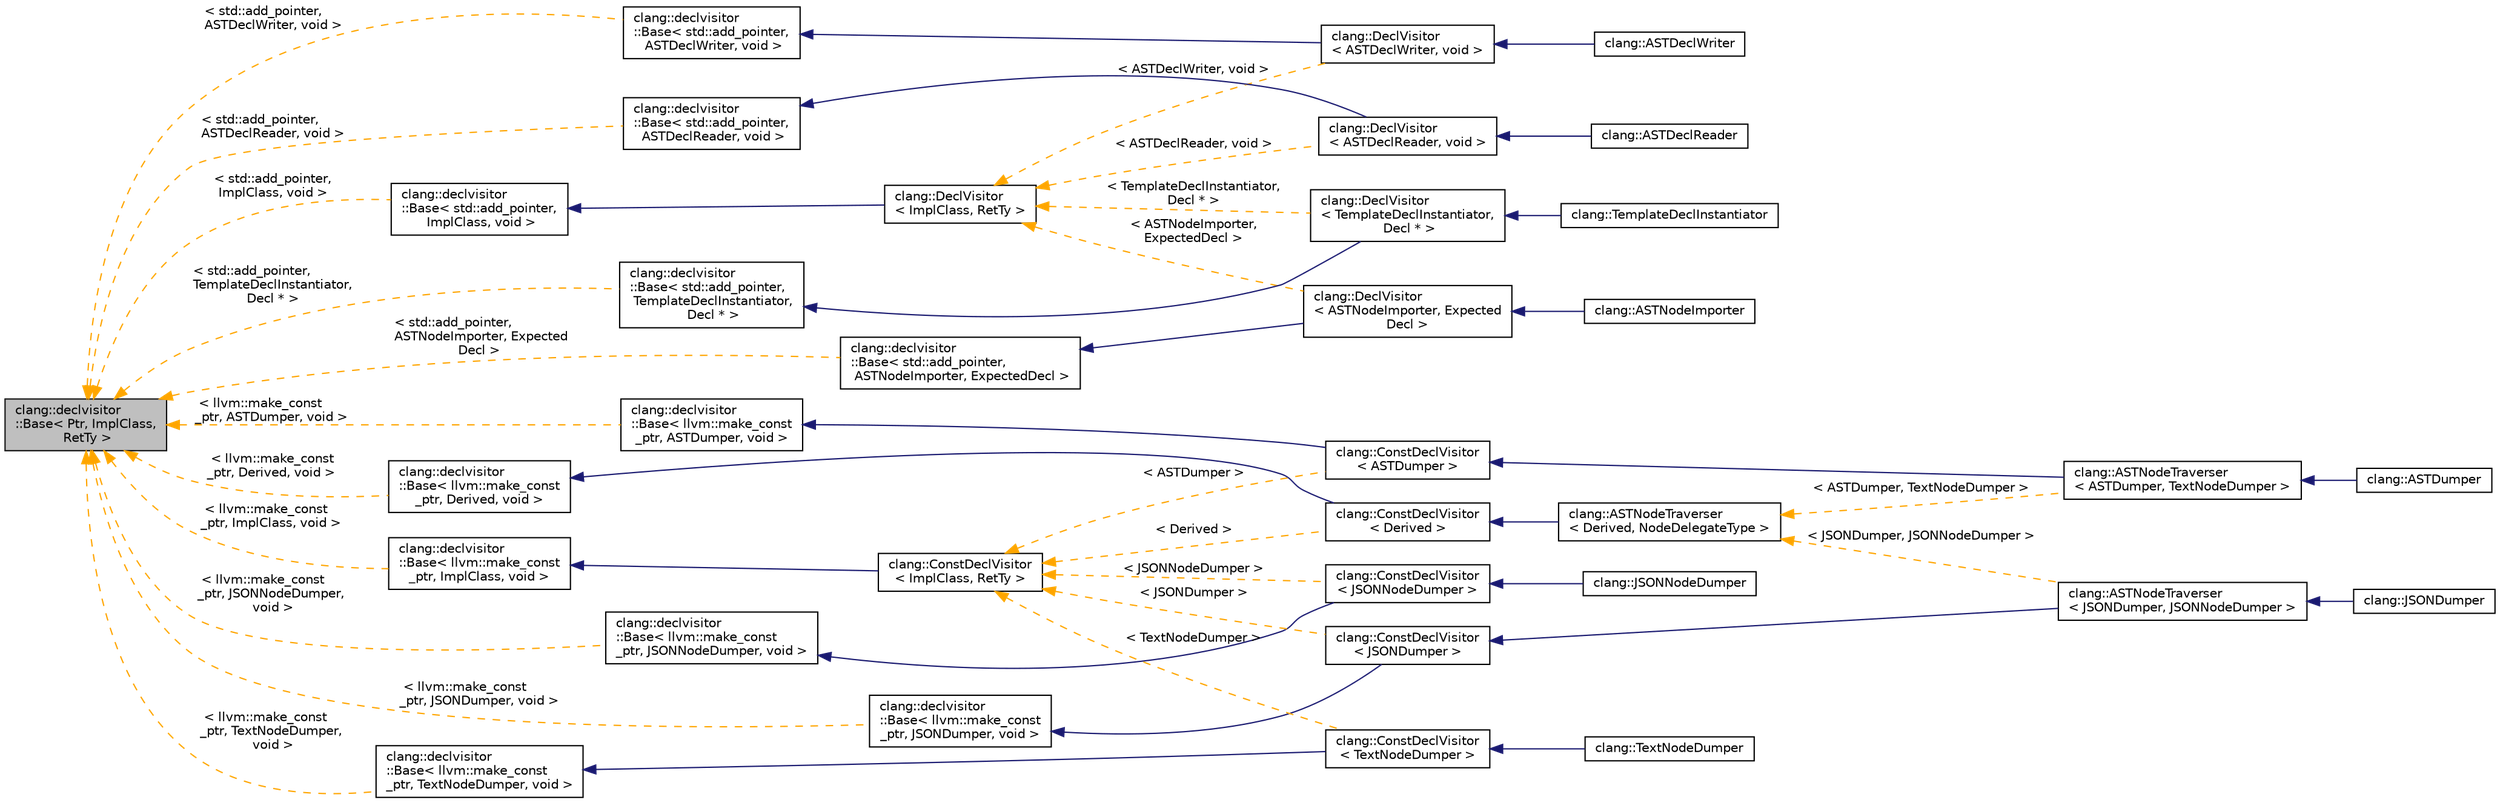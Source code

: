 digraph "clang::declvisitor::Base&lt; Ptr, ImplClass, RetTy &gt;"
{
 // LATEX_PDF_SIZE
  bgcolor="transparent";
  edge [fontname="Helvetica",fontsize="10",labelfontname="Helvetica",labelfontsize="10"];
  node [fontname="Helvetica",fontsize="10",shape=record];
  rankdir="LR";
  Node1 [label="clang::declvisitor\l::Base\< Ptr, ImplClass,\l RetTy \>",height=0.2,width=0.4,color="black", fillcolor="grey75", style="filled", fontcolor="black",tooltip="A simple visitor class that helps create declaration visitors."];
  Node1 -> Node2 [dir="back",color="orange",fontsize="10",style="dashed",label=" \< std::add_pointer,\l ImplClass, void \>" ,fontname="Helvetica"];
  Node2 [label="clang::declvisitor\l::Base\< std::add_pointer,\l ImplClass, void \>",height=0.2,width=0.4,color="black",URL="$classclang_1_1declvisitor_1_1Base.html",tooltip=" "];
  Node2 -> Node3 [dir="back",color="midnightblue",fontsize="10",style="solid",fontname="Helvetica"];
  Node3 [label="clang::DeclVisitor\l\< ImplClass, RetTy \>",height=0.2,width=0.4,color="black",URL="$classclang_1_1DeclVisitor.html",tooltip="A simple visitor class that helps create declaration visitors."];
  Node3 -> Node4 [dir="back",color="orange",fontsize="10",style="dashed",label=" \< TemplateDeclInstantiator,\l Decl * \>" ,fontname="Helvetica"];
  Node4 [label="clang::DeclVisitor\l\< TemplateDeclInstantiator,\l Decl * \>",height=0.2,width=0.4,color="black",URL="$classclang_1_1DeclVisitor.html",tooltip=" "];
  Node4 -> Node5 [dir="back",color="midnightblue",fontsize="10",style="solid",fontname="Helvetica"];
  Node5 [label="clang::TemplateDeclInstantiator",height=0.2,width=0.4,color="black",URL="$classclang_1_1TemplateDeclInstantiator.html",tooltip=" "];
  Node3 -> Node6 [dir="back",color="orange",fontsize="10",style="dashed",label=" \< ASTDeclReader, void \>" ,fontname="Helvetica"];
  Node6 [label="clang::DeclVisitor\l\< ASTDeclReader, void \>",height=0.2,width=0.4,color="black",URL="$classclang_1_1DeclVisitor.html",tooltip=" "];
  Node6 -> Node7 [dir="back",color="midnightblue",fontsize="10",style="solid",fontname="Helvetica"];
  Node7 [label="clang::ASTDeclReader",height=0.2,width=0.4,color="black",URL="$classclang_1_1ASTDeclReader.html",tooltip=" "];
  Node3 -> Node8 [dir="back",color="orange",fontsize="10",style="dashed",label=" \< ASTDeclWriter, void \>" ,fontname="Helvetica"];
  Node8 [label="clang::DeclVisitor\l\< ASTDeclWriter, void \>",height=0.2,width=0.4,color="black",URL="$classclang_1_1DeclVisitor.html",tooltip=" "];
  Node8 -> Node9 [dir="back",color="midnightblue",fontsize="10",style="solid",fontname="Helvetica"];
  Node9 [label="clang::ASTDeclWriter",height=0.2,width=0.4,color="black",URL="$classclang_1_1ASTDeclWriter.html",tooltip=" "];
  Node3 -> Node10 [dir="back",color="orange",fontsize="10",style="dashed",label=" \< ASTNodeImporter,\l ExpectedDecl \>" ,fontname="Helvetica"];
  Node10 [label="clang::DeclVisitor\l\< ASTNodeImporter, Expected\lDecl \>",height=0.2,width=0.4,color="black",URL="$classclang_1_1DeclVisitor.html",tooltip=" "];
  Node10 -> Node11 [dir="back",color="midnightblue",fontsize="10",style="solid",fontname="Helvetica"];
  Node11 [label="clang::ASTNodeImporter",height=0.2,width=0.4,color="black",URL="$classclang_1_1ASTNodeImporter.html",tooltip=" "];
  Node1 -> Node12 [dir="back",color="orange",fontsize="10",style="dashed",label=" \< llvm::make_const\l_ptr, ASTDumper, void \>" ,fontname="Helvetica"];
  Node12 [label="clang::declvisitor\l::Base\< llvm::make_const\l_ptr, ASTDumper, void \>",height=0.2,width=0.4,color="black",URL="$classclang_1_1declvisitor_1_1Base.html",tooltip=" "];
  Node12 -> Node13 [dir="back",color="midnightblue",fontsize="10",style="solid",fontname="Helvetica"];
  Node13 [label="clang::ConstDeclVisitor\l\< ASTDumper \>",height=0.2,width=0.4,color="black",URL="$classclang_1_1ConstDeclVisitor.html",tooltip=" "];
  Node13 -> Node14 [dir="back",color="midnightblue",fontsize="10",style="solid",fontname="Helvetica"];
  Node14 [label="clang::ASTNodeTraverser\l\< ASTDumper, TextNodeDumper \>",height=0.2,width=0.4,color="black",URL="$classclang_1_1ASTNodeTraverser.html",tooltip=" "];
  Node14 -> Node15 [dir="back",color="midnightblue",fontsize="10",style="solid",fontname="Helvetica"];
  Node15 [label="clang::ASTDumper",height=0.2,width=0.4,color="black",URL="$classclang_1_1ASTDumper.html",tooltip=" "];
  Node1 -> Node16 [dir="back",color="orange",fontsize="10",style="dashed",label=" \< llvm::make_const\l_ptr, JSONDumper, void \>" ,fontname="Helvetica"];
  Node16 [label="clang::declvisitor\l::Base\< llvm::make_const\l_ptr, JSONDumper, void \>",height=0.2,width=0.4,color="black",URL="$classclang_1_1declvisitor_1_1Base.html",tooltip=" "];
  Node16 -> Node17 [dir="back",color="midnightblue",fontsize="10",style="solid",fontname="Helvetica"];
  Node17 [label="clang::ConstDeclVisitor\l\< JSONDumper \>",height=0.2,width=0.4,color="black",URL="$classclang_1_1ConstDeclVisitor.html",tooltip=" "];
  Node17 -> Node18 [dir="back",color="midnightblue",fontsize="10",style="solid",fontname="Helvetica"];
  Node18 [label="clang::ASTNodeTraverser\l\< JSONDumper, JSONNodeDumper \>",height=0.2,width=0.4,color="black",URL="$classclang_1_1ASTNodeTraverser.html",tooltip=" "];
  Node18 -> Node19 [dir="back",color="midnightblue",fontsize="10",style="solid",fontname="Helvetica"];
  Node19 [label="clang::JSONDumper",height=0.2,width=0.4,color="black",URL="$classclang_1_1JSONDumper.html",tooltip=" "];
  Node1 -> Node20 [dir="back",color="orange",fontsize="10",style="dashed",label=" \< std::add_pointer,\l ASTDeclWriter, void \>" ,fontname="Helvetica"];
  Node20 [label="clang::declvisitor\l::Base\< std::add_pointer,\l ASTDeclWriter, void \>",height=0.2,width=0.4,color="black",URL="$classclang_1_1declvisitor_1_1Base.html",tooltip=" "];
  Node20 -> Node8 [dir="back",color="midnightblue",fontsize="10",style="solid",fontname="Helvetica"];
  Node1 -> Node21 [dir="back",color="orange",fontsize="10",style="dashed",label=" \< llvm::make_const\l_ptr, JSONNodeDumper,\l void \>" ,fontname="Helvetica"];
  Node21 [label="clang::declvisitor\l::Base\< llvm::make_const\l_ptr, JSONNodeDumper, void \>",height=0.2,width=0.4,color="black",URL="$classclang_1_1declvisitor_1_1Base.html",tooltip=" "];
  Node21 -> Node22 [dir="back",color="midnightblue",fontsize="10",style="solid",fontname="Helvetica"];
  Node22 [label="clang::ConstDeclVisitor\l\< JSONNodeDumper \>",height=0.2,width=0.4,color="black",URL="$classclang_1_1ConstDeclVisitor.html",tooltip=" "];
  Node22 -> Node23 [dir="back",color="midnightblue",fontsize="10",style="solid",fontname="Helvetica"];
  Node23 [label="clang::JSONNodeDumper",height=0.2,width=0.4,color="black",URL="$classclang_1_1JSONNodeDumper.html",tooltip=" "];
  Node1 -> Node24 [dir="back",color="orange",fontsize="10",style="dashed",label=" \< llvm::make_const\l_ptr, TextNodeDumper,\l void \>" ,fontname="Helvetica"];
  Node24 [label="clang::declvisitor\l::Base\< llvm::make_const\l_ptr, TextNodeDumper, void \>",height=0.2,width=0.4,color="black",URL="$classclang_1_1declvisitor_1_1Base.html",tooltip=" "];
  Node24 -> Node25 [dir="back",color="midnightblue",fontsize="10",style="solid",fontname="Helvetica"];
  Node25 [label="clang::ConstDeclVisitor\l\< TextNodeDumper \>",height=0.2,width=0.4,color="black",URL="$classclang_1_1ConstDeclVisitor.html",tooltip=" "];
  Node25 -> Node26 [dir="back",color="midnightblue",fontsize="10",style="solid",fontname="Helvetica"];
  Node26 [label="clang::TextNodeDumper",height=0.2,width=0.4,color="black",URL="$classclang_1_1TextNodeDumper.html",tooltip=" "];
  Node1 -> Node27 [dir="back",color="orange",fontsize="10",style="dashed",label=" \< llvm::make_const\l_ptr, ImplClass, void \>" ,fontname="Helvetica"];
  Node27 [label="clang::declvisitor\l::Base\< llvm::make_const\l_ptr, ImplClass, void \>",height=0.2,width=0.4,color="black",URL="$classclang_1_1declvisitor_1_1Base.html",tooltip=" "];
  Node27 -> Node28 [dir="back",color="midnightblue",fontsize="10",style="solid",fontname="Helvetica"];
  Node28 [label="clang::ConstDeclVisitor\l\< ImplClass, RetTy \>",height=0.2,width=0.4,color="black",URL="$classclang_1_1ConstDeclVisitor.html",tooltip="A simple visitor class that helps create declaration visitors."];
  Node28 -> Node22 [dir="back",color="orange",fontsize="10",style="dashed",label=" \< JSONNodeDumper \>" ,fontname="Helvetica"];
  Node28 -> Node13 [dir="back",color="orange",fontsize="10",style="dashed",label=" \< ASTDumper \>" ,fontname="Helvetica"];
  Node28 -> Node29 [dir="back",color="orange",fontsize="10",style="dashed",label=" \< Derived \>" ,fontname="Helvetica"];
  Node29 [label="clang::ConstDeclVisitor\l\< Derived \>",height=0.2,width=0.4,color="black",URL="$classclang_1_1ConstDeclVisitor.html",tooltip=" "];
  Node29 -> Node30 [dir="back",color="midnightblue",fontsize="10",style="solid",fontname="Helvetica"];
  Node30 [label="clang::ASTNodeTraverser\l\< Derived, NodeDelegateType \>",height=0.2,width=0.4,color="black",URL="$classclang_1_1ASTNodeTraverser.html",tooltip="ASTNodeTraverser traverses the Clang AST for dumping purposes."];
  Node30 -> Node18 [dir="back",color="orange",fontsize="10",style="dashed",label=" \< JSONDumper, JSONNodeDumper \>" ,fontname="Helvetica"];
  Node30 -> Node14 [dir="back",color="orange",fontsize="10",style="dashed",label=" \< ASTDumper, TextNodeDumper \>" ,fontname="Helvetica"];
  Node28 -> Node17 [dir="back",color="orange",fontsize="10",style="dashed",label=" \< JSONDumper \>" ,fontname="Helvetica"];
  Node28 -> Node25 [dir="back",color="orange",fontsize="10",style="dashed",label=" \< TextNodeDumper \>" ,fontname="Helvetica"];
  Node1 -> Node31 [dir="back",color="orange",fontsize="10",style="dashed",label=" \< llvm::make_const\l_ptr, Derived, void \>" ,fontname="Helvetica"];
  Node31 [label="clang::declvisitor\l::Base\< llvm::make_const\l_ptr, Derived, void \>",height=0.2,width=0.4,color="black",URL="$classclang_1_1declvisitor_1_1Base.html",tooltip=" "];
  Node31 -> Node29 [dir="back",color="midnightblue",fontsize="10",style="solid",fontname="Helvetica"];
  Node1 -> Node32 [dir="back",color="orange",fontsize="10",style="dashed",label=" \< std::add_pointer,\l ASTNodeImporter, Expected\lDecl \>" ,fontname="Helvetica"];
  Node32 [label="clang::declvisitor\l::Base\< std::add_pointer,\l ASTNodeImporter, ExpectedDecl \>",height=0.2,width=0.4,color="black",URL="$classclang_1_1declvisitor_1_1Base.html",tooltip=" "];
  Node32 -> Node10 [dir="back",color="midnightblue",fontsize="10",style="solid",fontname="Helvetica"];
  Node1 -> Node33 [dir="back",color="orange",fontsize="10",style="dashed",label=" \< std::add_pointer,\l ASTDeclReader, void \>" ,fontname="Helvetica"];
  Node33 [label="clang::declvisitor\l::Base\< std::add_pointer,\l ASTDeclReader, void \>",height=0.2,width=0.4,color="black",URL="$classclang_1_1declvisitor_1_1Base.html",tooltip=" "];
  Node33 -> Node6 [dir="back",color="midnightblue",fontsize="10",style="solid",fontname="Helvetica"];
  Node1 -> Node34 [dir="back",color="orange",fontsize="10",style="dashed",label=" \< std::add_pointer,\l TemplateDeclInstantiator,\l Decl * \>" ,fontname="Helvetica"];
  Node34 [label="clang::declvisitor\l::Base\< std::add_pointer,\l TemplateDeclInstantiator,\l Decl * \>",height=0.2,width=0.4,color="black",URL="$classclang_1_1declvisitor_1_1Base.html",tooltip=" "];
  Node34 -> Node4 [dir="back",color="midnightblue",fontsize="10",style="solid",fontname="Helvetica"];
}
